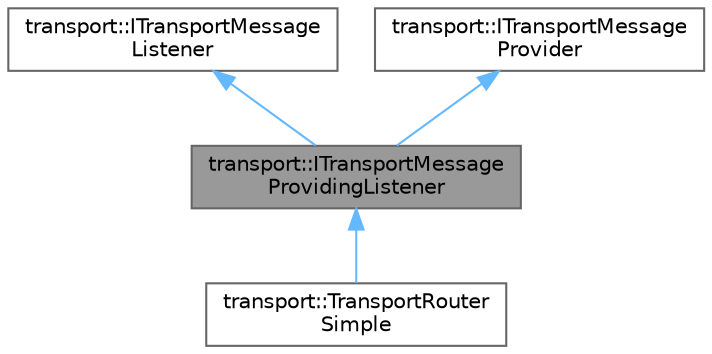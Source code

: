 digraph "transport::ITransportMessageProvidingListener"
{
 // LATEX_PDF_SIZE
  bgcolor="transparent";
  edge [fontname=Helvetica,fontsize=10,labelfontname=Helvetica,labelfontsize=10];
  node [fontname=Helvetica,fontsize=10,shape=box,height=0.2,width=0.4];
  Node1 [id="Node000001",label="transport::ITransportMessage\lProvidingListener",height=0.2,width=0.4,color="gray40", fillcolor="grey60", style="filled", fontcolor="black",tooltip=" "];
  Node2 -> Node1 [id="edge1_Node000001_Node000002",dir="back",color="steelblue1",style="solid",tooltip=" "];
  Node2 [id="Node000002",label="transport::ITransportMessage\lListener",height=0.2,width=0.4,color="gray40", fillcolor="white", style="filled",URL="$de/ddf/classtransport_1_1ITransportMessageListener.html",tooltip=" "];
  Node3 -> Node1 [id="edge2_Node000001_Node000003",dir="back",color="steelblue1",style="solid",tooltip=" "];
  Node3 [id="Node000003",label="transport::ITransportMessage\lProvider",height=0.2,width=0.4,color="gray40", fillcolor="white", style="filled",URL="$d5/dfb/classtransport_1_1ITransportMessageProvider.html",tooltip=" "];
  Node1 -> Node4 [id="edge3_Node000001_Node000004",dir="back",color="steelblue1",style="solid",tooltip=" "];
  Node4 [id="Node000004",label="transport::TransportRouter\lSimple",height=0.2,width=0.4,color="gray40", fillcolor="white", style="filled",URL="$d2/dc5/classtransport_1_1TransportRouterSimple.html",tooltip=" "];
}

